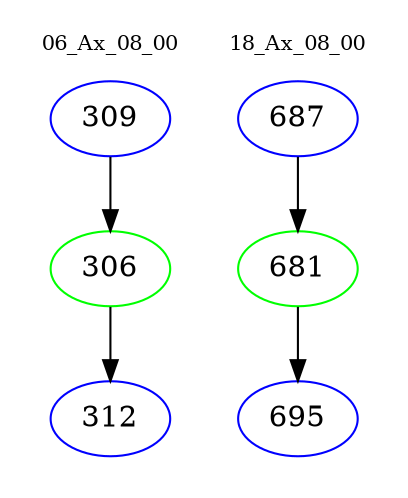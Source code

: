 digraph{
subgraph cluster_0 {
color = white
label = "06_Ax_08_00";
fontsize=10;
T0_309 [label="309", color="blue"]
T0_309 -> T0_306 [color="black"]
T0_306 [label="306", color="green"]
T0_306 -> T0_312 [color="black"]
T0_312 [label="312", color="blue"]
}
subgraph cluster_1 {
color = white
label = "18_Ax_08_00";
fontsize=10;
T1_687 [label="687", color="blue"]
T1_687 -> T1_681 [color="black"]
T1_681 [label="681", color="green"]
T1_681 -> T1_695 [color="black"]
T1_695 [label="695", color="blue"]
}
}
